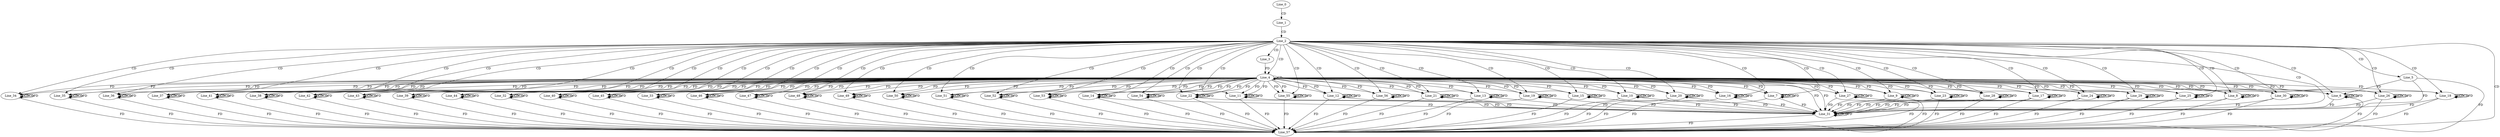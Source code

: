 digraph G {
  Line_0;
  Line_1;
  Line_2;
  Line_3;
  Line_4;
  Line_4;
  Line_5;
  Line_6;
  Line_6;
  Line_6;
  Line_7;
  Line_7;
  Line_7;
  Line_8;
  Line_8;
  Line_8;
  Line_9;
  Line_9;
  Line_9;
  Line_10;
  Line_10;
  Line_10;
  Line_11;
  Line_11;
  Line_11;
  Line_12;
  Line_12;
  Line_12;
  Line_13;
  Line_13;
  Line_13;
  Line_14;
  Line_14;
  Line_14;
  Line_15;
  Line_15;
  Line_15;
  Line_16;
  Line_16;
  Line_16;
  Line_17;
  Line_17;
  Line_17;
  Line_18;
  Line_18;
  Line_18;
  Line_19;
  Line_19;
  Line_19;
  Line_20;
  Line_20;
  Line_20;
  Line_21;
  Line_21;
  Line_21;
  Line_22;
  Line_22;
  Line_22;
  Line_23;
  Line_23;
  Line_23;
  Line_24;
  Line_24;
  Line_24;
  Line_25;
  Line_25;
  Line_25;
  Line_26;
  Line_26;
  Line_26;
  Line_27;
  Line_27;
  Line_27;
  Line_28;
  Line_28;
  Line_28;
  Line_29;
  Line_29;
  Line_29;
  Line_30;
  Line_30;
  Line_30;
  Line_31;
  Line_31;
  Line_31;
  Line_32;
  Line_32;
  Line_32;
  Line_33;
  Line_33;
  Line_33;
  Line_34;
  Line_34;
  Line_34;
  Line_35;
  Line_35;
  Line_35;
  Line_36;
  Line_36;
  Line_36;
  Line_37;
  Line_37;
  Line_37;
  Line_38;
  Line_38;
  Line_38;
  Line_39;
  Line_39;
  Line_39;
  Line_40;
  Line_40;
  Line_40;
  Line_41;
  Line_41;
  Line_41;
  Line_42;
  Line_42;
  Line_42;
  Line_43;
  Line_43;
  Line_43;
  Line_44;
  Line_44;
  Line_44;
  Line_45;
  Line_45;
  Line_45;
  Line_46;
  Line_46;
  Line_46;
  Line_47;
  Line_47;
  Line_47;
  Line_48;
  Line_48;
  Line_48;
  Line_49;
  Line_49;
  Line_49;
  Line_50;
  Line_50;
  Line_50;
  Line_51;
  Line_51;
  Line_51;
  Line_52;
  Line_52;
  Line_52;
  Line_53;
  Line_53;
  Line_53;
  Line_54;
  Line_54;
  Line_54;
  Line_55;
  Line_55;
  Line_55;
  Line_56;
  Line_56;
  Line_56;
  Line_57;
  Line_0 -> Line_1 [ label="CD" ];
  Line_1 -> Line_2 [ label="CD" ];
  Line_2 -> Line_3 [ label="CD" ];
  Line_2 -> Line_4 [ label="CD" ];
  Line_4 -> Line_4 [ label="CD" ];
  Line_3 -> Line_4 [ label="FD" ];
  Line_2 -> Line_5 [ label="CD" ];
  Line_2 -> Line_6 [ label="CD" ];
  Line_4 -> Line_6 [ label="FD" ];
  Line_6 -> Line_6 [ label="CD" ];
  Line_4 -> Line_6 [ label="FD" ];
  Line_6 -> Line_6 [ label="CD" ];
  Line_5 -> Line_6 [ label="FD" ];
  Line_6 -> Line_6 [ label="FD" ];
  Line_2 -> Line_7 [ label="CD" ];
  Line_4 -> Line_7 [ label="FD" ];
  Line_7 -> Line_7 [ label="CD" ];
  Line_4 -> Line_7 [ label="FD" ];
  Line_7 -> Line_7 [ label="CD" ];
  Line_7 -> Line_7 [ label="FD" ];
  Line_2 -> Line_8 [ label="CD" ];
  Line_4 -> Line_8 [ label="FD" ];
  Line_8 -> Line_8 [ label="CD" ];
  Line_4 -> Line_8 [ label="FD" ];
  Line_8 -> Line_8 [ label="CD" ];
  Line_8 -> Line_8 [ label="FD" ];
  Line_2 -> Line_9 [ label="CD" ];
  Line_4 -> Line_9 [ label="FD" ];
  Line_9 -> Line_9 [ label="CD" ];
  Line_4 -> Line_9 [ label="FD" ];
  Line_9 -> Line_9 [ label="CD" ];
  Line_9 -> Line_9 [ label="FD" ];
  Line_2 -> Line_10 [ label="CD" ];
  Line_4 -> Line_10 [ label="FD" ];
  Line_10 -> Line_10 [ label="CD" ];
  Line_4 -> Line_10 [ label="FD" ];
  Line_10 -> Line_10 [ label="CD" ];
  Line_10 -> Line_10 [ label="FD" ];
  Line_2 -> Line_11 [ label="CD" ];
  Line_4 -> Line_11 [ label="FD" ];
  Line_11 -> Line_11 [ label="CD" ];
  Line_4 -> Line_11 [ label="FD" ];
  Line_11 -> Line_11 [ label="CD" ];
  Line_11 -> Line_11 [ label="FD" ];
  Line_2 -> Line_12 [ label="CD" ];
  Line_4 -> Line_12 [ label="FD" ];
  Line_12 -> Line_12 [ label="CD" ];
  Line_4 -> Line_12 [ label="FD" ];
  Line_12 -> Line_12 [ label="CD" ];
  Line_12 -> Line_12 [ label="FD" ];
  Line_2 -> Line_13 [ label="CD" ];
  Line_4 -> Line_13 [ label="FD" ];
  Line_13 -> Line_13 [ label="CD" ];
  Line_4 -> Line_13 [ label="FD" ];
  Line_13 -> Line_13 [ label="CD" ];
  Line_13 -> Line_13 [ label="FD" ];
  Line_2 -> Line_14 [ label="CD" ];
  Line_4 -> Line_14 [ label="FD" ];
  Line_14 -> Line_14 [ label="CD" ];
  Line_4 -> Line_14 [ label="FD" ];
  Line_14 -> Line_14 [ label="CD" ];
  Line_14 -> Line_14 [ label="FD" ];
  Line_2 -> Line_15 [ label="CD" ];
  Line_4 -> Line_15 [ label="FD" ];
  Line_15 -> Line_15 [ label="CD" ];
  Line_4 -> Line_15 [ label="FD" ];
  Line_15 -> Line_15 [ label="CD" ];
  Line_15 -> Line_15 [ label="FD" ];
  Line_2 -> Line_16 [ label="CD" ];
  Line_4 -> Line_16 [ label="FD" ];
  Line_16 -> Line_16 [ label="CD" ];
  Line_4 -> Line_16 [ label="FD" ];
  Line_16 -> Line_16 [ label="CD" ];
  Line_16 -> Line_16 [ label="FD" ];
  Line_2 -> Line_17 [ label="CD" ];
  Line_4 -> Line_17 [ label="FD" ];
  Line_17 -> Line_17 [ label="CD" ];
  Line_4 -> Line_17 [ label="FD" ];
  Line_17 -> Line_17 [ label="CD" ];
  Line_17 -> Line_17 [ label="FD" ];
  Line_2 -> Line_18 [ label="CD" ];
  Line_4 -> Line_18 [ label="FD" ];
  Line_18 -> Line_18 [ label="CD" ];
  Line_4 -> Line_18 [ label="FD" ];
  Line_18 -> Line_18 [ label="CD" ];
  Line_18 -> Line_18 [ label="FD" ];
  Line_2 -> Line_19 [ label="CD" ];
  Line_4 -> Line_19 [ label="FD" ];
  Line_19 -> Line_19 [ label="CD" ];
  Line_4 -> Line_19 [ label="FD" ];
  Line_19 -> Line_19 [ label="CD" ];
  Line_19 -> Line_19 [ label="FD" ];
  Line_2 -> Line_20 [ label="CD" ];
  Line_4 -> Line_20 [ label="FD" ];
  Line_20 -> Line_20 [ label="CD" ];
  Line_4 -> Line_20 [ label="FD" ];
  Line_20 -> Line_20 [ label="CD" ];
  Line_20 -> Line_20 [ label="FD" ];
  Line_2 -> Line_21 [ label="CD" ];
  Line_4 -> Line_21 [ label="FD" ];
  Line_21 -> Line_21 [ label="CD" ];
  Line_4 -> Line_21 [ label="FD" ];
  Line_21 -> Line_21 [ label="CD" ];
  Line_21 -> Line_21 [ label="FD" ];
  Line_2 -> Line_22 [ label="CD" ];
  Line_4 -> Line_22 [ label="FD" ];
  Line_22 -> Line_22 [ label="CD" ];
  Line_4 -> Line_22 [ label="FD" ];
  Line_22 -> Line_22 [ label="CD" ];
  Line_22 -> Line_22 [ label="FD" ];
  Line_2 -> Line_23 [ label="CD" ];
  Line_4 -> Line_23 [ label="FD" ];
  Line_23 -> Line_23 [ label="CD" ];
  Line_4 -> Line_23 [ label="FD" ];
  Line_23 -> Line_23 [ label="CD" ];
  Line_23 -> Line_23 [ label="FD" ];
  Line_2 -> Line_24 [ label="CD" ];
  Line_4 -> Line_24 [ label="FD" ];
  Line_24 -> Line_24 [ label="CD" ];
  Line_4 -> Line_24 [ label="FD" ];
  Line_24 -> Line_24 [ label="CD" ];
  Line_24 -> Line_24 [ label="FD" ];
  Line_2 -> Line_25 [ label="CD" ];
  Line_4 -> Line_25 [ label="FD" ];
  Line_25 -> Line_25 [ label="CD" ];
  Line_4 -> Line_25 [ label="FD" ];
  Line_25 -> Line_25 [ label="CD" ];
  Line_25 -> Line_25 [ label="FD" ];
  Line_2 -> Line_26 [ label="CD" ];
  Line_4 -> Line_26 [ label="FD" ];
  Line_26 -> Line_26 [ label="CD" ];
  Line_4 -> Line_26 [ label="FD" ];
  Line_26 -> Line_26 [ label="CD" ];
  Line_26 -> Line_26 [ label="FD" ];
  Line_2 -> Line_27 [ label="CD" ];
  Line_4 -> Line_27 [ label="FD" ];
  Line_27 -> Line_27 [ label="CD" ];
  Line_4 -> Line_27 [ label="FD" ];
  Line_27 -> Line_27 [ label="CD" ];
  Line_27 -> Line_27 [ label="FD" ];
  Line_2 -> Line_28 [ label="CD" ];
  Line_4 -> Line_28 [ label="FD" ];
  Line_28 -> Line_28 [ label="CD" ];
  Line_4 -> Line_28 [ label="FD" ];
  Line_28 -> Line_28 [ label="CD" ];
  Line_28 -> Line_28 [ label="FD" ];
  Line_2 -> Line_29 [ label="CD" ];
  Line_4 -> Line_29 [ label="FD" ];
  Line_29 -> Line_29 [ label="CD" ];
  Line_4 -> Line_29 [ label="FD" ];
  Line_29 -> Line_29 [ label="CD" ];
  Line_29 -> Line_29 [ label="FD" ];
  Line_2 -> Line_30 [ label="CD" ];
  Line_4 -> Line_30 [ label="FD" ];
  Line_30 -> Line_30 [ label="CD" ];
  Line_4 -> Line_30 [ label="FD" ];
  Line_30 -> Line_30 [ label="CD" ];
  Line_30 -> Line_30 [ label="FD" ];
  Line_2 -> Line_31 [ label="CD" ];
  Line_4 -> Line_31 [ label="FD" ];
  Line_31 -> Line_31 [ label="CD" ];
  Line_4 -> Line_31 [ label="FD" ];
  Line_31 -> Line_31 [ label="CD" ];
  Line_5 -> Line_31 [ label="FD" ];
  Line_6 -> Line_31 [ label="FD" ];
  Line_7 -> Line_31 [ label="FD" ];
  Line_8 -> Line_31 [ label="FD" ];
  Line_9 -> Line_31 [ label="FD" ];
  Line_10 -> Line_31 [ label="FD" ];
  Line_11 -> Line_31 [ label="FD" ];
  Line_12 -> Line_31 [ label="FD" ];
  Line_13 -> Line_31 [ label="FD" ];
  Line_14 -> Line_31 [ label="FD" ];
  Line_15 -> Line_31 [ label="FD" ];
  Line_16 -> Line_31 [ label="FD" ];
  Line_17 -> Line_31 [ label="FD" ];
  Line_18 -> Line_31 [ label="FD" ];
  Line_19 -> Line_31 [ label="FD" ];
  Line_20 -> Line_31 [ label="FD" ];
  Line_21 -> Line_31 [ label="FD" ];
  Line_22 -> Line_31 [ label="FD" ];
  Line_23 -> Line_31 [ label="FD" ];
  Line_24 -> Line_31 [ label="FD" ];
  Line_25 -> Line_31 [ label="FD" ];
  Line_26 -> Line_31 [ label="FD" ];
  Line_27 -> Line_31 [ label="FD" ];
  Line_28 -> Line_31 [ label="FD" ];
  Line_29 -> Line_31 [ label="FD" ];
  Line_30 -> Line_31 [ label="FD" ];
  Line_31 -> Line_31 [ label="FD" ];
  Line_2 -> Line_32 [ label="CD" ];
  Line_4 -> Line_32 [ label="FD" ];
  Line_32 -> Line_32 [ label="CD" ];
  Line_4 -> Line_32 [ label="FD" ];
  Line_32 -> Line_32 [ label="CD" ];
  Line_32 -> Line_32 [ label="FD" ];
  Line_2 -> Line_33 [ label="CD" ];
  Line_4 -> Line_33 [ label="FD" ];
  Line_33 -> Line_33 [ label="CD" ];
  Line_4 -> Line_33 [ label="FD" ];
  Line_33 -> Line_33 [ label="CD" ];
  Line_33 -> Line_33 [ label="FD" ];
  Line_2 -> Line_34 [ label="CD" ];
  Line_4 -> Line_34 [ label="FD" ];
  Line_34 -> Line_34 [ label="CD" ];
  Line_4 -> Line_34 [ label="FD" ];
  Line_34 -> Line_34 [ label="CD" ];
  Line_34 -> Line_34 [ label="FD" ];
  Line_2 -> Line_35 [ label="CD" ];
  Line_4 -> Line_35 [ label="FD" ];
  Line_35 -> Line_35 [ label="CD" ];
  Line_4 -> Line_35 [ label="FD" ];
  Line_35 -> Line_35 [ label="CD" ];
  Line_35 -> Line_35 [ label="FD" ];
  Line_2 -> Line_36 [ label="CD" ];
  Line_4 -> Line_36 [ label="FD" ];
  Line_36 -> Line_36 [ label="CD" ];
  Line_4 -> Line_36 [ label="FD" ];
  Line_36 -> Line_36 [ label="CD" ];
  Line_36 -> Line_36 [ label="FD" ];
  Line_2 -> Line_37 [ label="CD" ];
  Line_4 -> Line_37 [ label="FD" ];
  Line_37 -> Line_37 [ label="CD" ];
  Line_4 -> Line_37 [ label="FD" ];
  Line_37 -> Line_37 [ label="CD" ];
  Line_37 -> Line_37 [ label="FD" ];
  Line_2 -> Line_38 [ label="CD" ];
  Line_4 -> Line_38 [ label="FD" ];
  Line_38 -> Line_38 [ label="CD" ];
  Line_4 -> Line_38 [ label="FD" ];
  Line_38 -> Line_38 [ label="CD" ];
  Line_38 -> Line_38 [ label="FD" ];
  Line_2 -> Line_39 [ label="CD" ];
  Line_4 -> Line_39 [ label="FD" ];
  Line_39 -> Line_39 [ label="CD" ];
  Line_4 -> Line_39 [ label="FD" ];
  Line_39 -> Line_39 [ label="CD" ];
  Line_39 -> Line_39 [ label="FD" ];
  Line_2 -> Line_40 [ label="CD" ];
  Line_4 -> Line_40 [ label="FD" ];
  Line_40 -> Line_40 [ label="CD" ];
  Line_4 -> Line_40 [ label="FD" ];
  Line_40 -> Line_40 [ label="CD" ];
  Line_40 -> Line_40 [ label="FD" ];
  Line_2 -> Line_41 [ label="CD" ];
  Line_4 -> Line_41 [ label="FD" ];
  Line_41 -> Line_41 [ label="CD" ];
  Line_4 -> Line_41 [ label="FD" ];
  Line_41 -> Line_41 [ label="CD" ];
  Line_41 -> Line_41 [ label="FD" ];
  Line_2 -> Line_42 [ label="CD" ];
  Line_4 -> Line_42 [ label="FD" ];
  Line_42 -> Line_42 [ label="CD" ];
  Line_4 -> Line_42 [ label="FD" ];
  Line_42 -> Line_42 [ label="CD" ];
  Line_42 -> Line_42 [ label="FD" ];
  Line_2 -> Line_43 [ label="CD" ];
  Line_4 -> Line_43 [ label="FD" ];
  Line_43 -> Line_43 [ label="CD" ];
  Line_4 -> Line_43 [ label="FD" ];
  Line_43 -> Line_43 [ label="CD" ];
  Line_43 -> Line_43 [ label="FD" ];
  Line_2 -> Line_44 [ label="CD" ];
  Line_4 -> Line_44 [ label="FD" ];
  Line_44 -> Line_44 [ label="CD" ];
  Line_4 -> Line_44 [ label="FD" ];
  Line_44 -> Line_44 [ label="CD" ];
  Line_44 -> Line_44 [ label="FD" ];
  Line_2 -> Line_45 [ label="CD" ];
  Line_4 -> Line_45 [ label="FD" ];
  Line_45 -> Line_45 [ label="CD" ];
  Line_4 -> Line_45 [ label="FD" ];
  Line_45 -> Line_45 [ label="CD" ];
  Line_45 -> Line_45 [ label="FD" ];
  Line_2 -> Line_46 [ label="CD" ];
  Line_4 -> Line_46 [ label="FD" ];
  Line_46 -> Line_46 [ label="CD" ];
  Line_4 -> Line_46 [ label="FD" ];
  Line_46 -> Line_46 [ label="CD" ];
  Line_46 -> Line_46 [ label="FD" ];
  Line_2 -> Line_47 [ label="CD" ];
  Line_4 -> Line_47 [ label="FD" ];
  Line_47 -> Line_47 [ label="CD" ];
  Line_4 -> Line_47 [ label="FD" ];
  Line_47 -> Line_47 [ label="CD" ];
  Line_47 -> Line_47 [ label="FD" ];
  Line_2 -> Line_48 [ label="CD" ];
  Line_4 -> Line_48 [ label="FD" ];
  Line_48 -> Line_48 [ label="CD" ];
  Line_4 -> Line_48 [ label="FD" ];
  Line_48 -> Line_48 [ label="CD" ];
  Line_48 -> Line_48 [ label="FD" ];
  Line_2 -> Line_49 [ label="CD" ];
  Line_4 -> Line_49 [ label="FD" ];
  Line_49 -> Line_49 [ label="CD" ];
  Line_4 -> Line_49 [ label="FD" ];
  Line_49 -> Line_49 [ label="CD" ];
  Line_49 -> Line_49 [ label="FD" ];
  Line_2 -> Line_50 [ label="CD" ];
  Line_4 -> Line_50 [ label="FD" ];
  Line_50 -> Line_50 [ label="CD" ];
  Line_4 -> Line_50 [ label="FD" ];
  Line_50 -> Line_50 [ label="CD" ];
  Line_50 -> Line_50 [ label="FD" ];
  Line_2 -> Line_51 [ label="CD" ];
  Line_4 -> Line_51 [ label="FD" ];
  Line_51 -> Line_51 [ label="CD" ];
  Line_4 -> Line_51 [ label="FD" ];
  Line_51 -> Line_51 [ label="CD" ];
  Line_51 -> Line_51 [ label="FD" ];
  Line_2 -> Line_52 [ label="CD" ];
  Line_4 -> Line_52 [ label="FD" ];
  Line_52 -> Line_52 [ label="CD" ];
  Line_4 -> Line_52 [ label="FD" ];
  Line_52 -> Line_52 [ label="CD" ];
  Line_52 -> Line_52 [ label="FD" ];
  Line_2 -> Line_53 [ label="CD" ];
  Line_4 -> Line_53 [ label="FD" ];
  Line_53 -> Line_53 [ label="CD" ];
  Line_4 -> Line_53 [ label="FD" ];
  Line_53 -> Line_53 [ label="CD" ];
  Line_53 -> Line_53 [ label="FD" ];
  Line_2 -> Line_54 [ label="CD" ];
  Line_4 -> Line_54 [ label="FD" ];
  Line_54 -> Line_54 [ label="CD" ];
  Line_4 -> Line_54 [ label="FD" ];
  Line_54 -> Line_54 [ label="CD" ];
  Line_54 -> Line_54 [ label="FD" ];
  Line_2 -> Line_55 [ label="CD" ];
  Line_4 -> Line_55 [ label="FD" ];
  Line_55 -> Line_55 [ label="CD" ];
  Line_4 -> Line_55 [ label="FD" ];
  Line_55 -> Line_55 [ label="CD" ];
  Line_55 -> Line_55 [ label="FD" ];
  Line_2 -> Line_56 [ label="CD" ];
  Line_4 -> Line_56 [ label="FD" ];
  Line_56 -> Line_56 [ label="CD" ];
  Line_4 -> Line_56 [ label="FD" ];
  Line_56 -> Line_56 [ label="CD" ];
  Line_56 -> Line_56 [ label="FD" ];
  Line_2 -> Line_57 [ label="CD" ];
  Line_5 -> Line_57 [ label="FD" ];
  Line_6 -> Line_57 [ label="FD" ];
  Line_7 -> Line_57 [ label="FD" ];
  Line_8 -> Line_57 [ label="FD" ];
  Line_9 -> Line_57 [ label="FD" ];
  Line_10 -> Line_57 [ label="FD" ];
  Line_11 -> Line_57 [ label="FD" ];
  Line_12 -> Line_57 [ label="FD" ];
  Line_13 -> Line_57 [ label="FD" ];
  Line_14 -> Line_57 [ label="FD" ];
  Line_15 -> Line_57 [ label="FD" ];
  Line_16 -> Line_57 [ label="FD" ];
  Line_17 -> Line_57 [ label="FD" ];
  Line_18 -> Line_57 [ label="FD" ];
  Line_19 -> Line_57 [ label="FD" ];
  Line_20 -> Line_57 [ label="FD" ];
  Line_21 -> Line_57 [ label="FD" ];
  Line_22 -> Line_57 [ label="FD" ];
  Line_23 -> Line_57 [ label="FD" ];
  Line_24 -> Line_57 [ label="FD" ];
  Line_25 -> Line_57 [ label="FD" ];
  Line_26 -> Line_57 [ label="FD" ];
  Line_27 -> Line_57 [ label="FD" ];
  Line_28 -> Line_57 [ label="FD" ];
  Line_29 -> Line_57 [ label="FD" ];
  Line_30 -> Line_57 [ label="FD" ];
  Line_31 -> Line_57 [ label="FD" ];
  Line_32 -> Line_57 [ label="FD" ];
  Line_33 -> Line_57 [ label="FD" ];
  Line_34 -> Line_57 [ label="FD" ];
  Line_35 -> Line_57 [ label="FD" ];
  Line_36 -> Line_57 [ label="FD" ];
  Line_37 -> Line_57 [ label="FD" ];
  Line_38 -> Line_57 [ label="FD" ];
  Line_39 -> Line_57 [ label="FD" ];
  Line_40 -> Line_57 [ label="FD" ];
  Line_41 -> Line_57 [ label="FD" ];
  Line_42 -> Line_57 [ label="FD" ];
  Line_43 -> Line_57 [ label="FD" ];
  Line_44 -> Line_57 [ label="FD" ];
  Line_45 -> Line_57 [ label="FD" ];
  Line_46 -> Line_57 [ label="FD" ];
  Line_47 -> Line_57 [ label="FD" ];
  Line_48 -> Line_57 [ label="FD" ];
  Line_49 -> Line_57 [ label="FD" ];
  Line_50 -> Line_57 [ label="FD" ];
  Line_51 -> Line_57 [ label="FD" ];
  Line_52 -> Line_57 [ label="FD" ];
  Line_53 -> Line_57 [ label="FD" ];
  Line_54 -> Line_57 [ label="FD" ];
  Line_55 -> Line_57 [ label="FD" ];
  Line_56 -> Line_57 [ label="FD" ];
}
